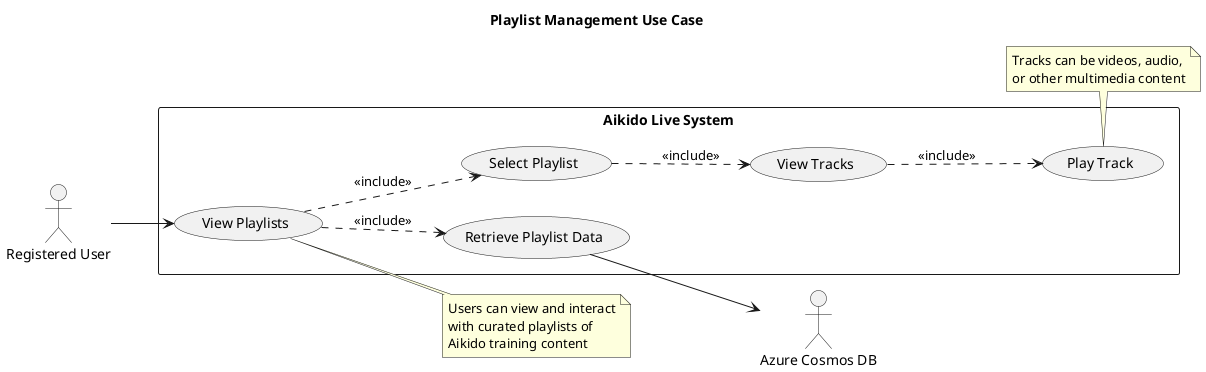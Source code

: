 @startuml uc-manage-playlists


title Playlist Management Use Case

left to right direction

actor "Registered User" as user
actor "Azure Cosmos DB" as cosmosdb

rectangle "Aikido Live System" {
  usecase "View Playlists" as UC1
  usecase "Select Playlist" as UC2
  usecase "View Tracks" as UC3
  usecase "Play Track" as UC4
  usecase "Retrieve Playlist Data" as UC5
  
  UC1 ..> UC2 : <<include>>
  UC2 ..> UC3 : <<include>>
  UC3 ..> UC4 : <<include>>
  UC1 ..> UC5 : <<include>>
}

user --> UC1
UC5 --> cosmosdb

note right of UC1
  Users can view and interact
  with curated playlists of
  Aikido training content
end note

note bottom of UC4
  Tracks can be videos, audio,
  or other multimedia content
end note

@enduml
